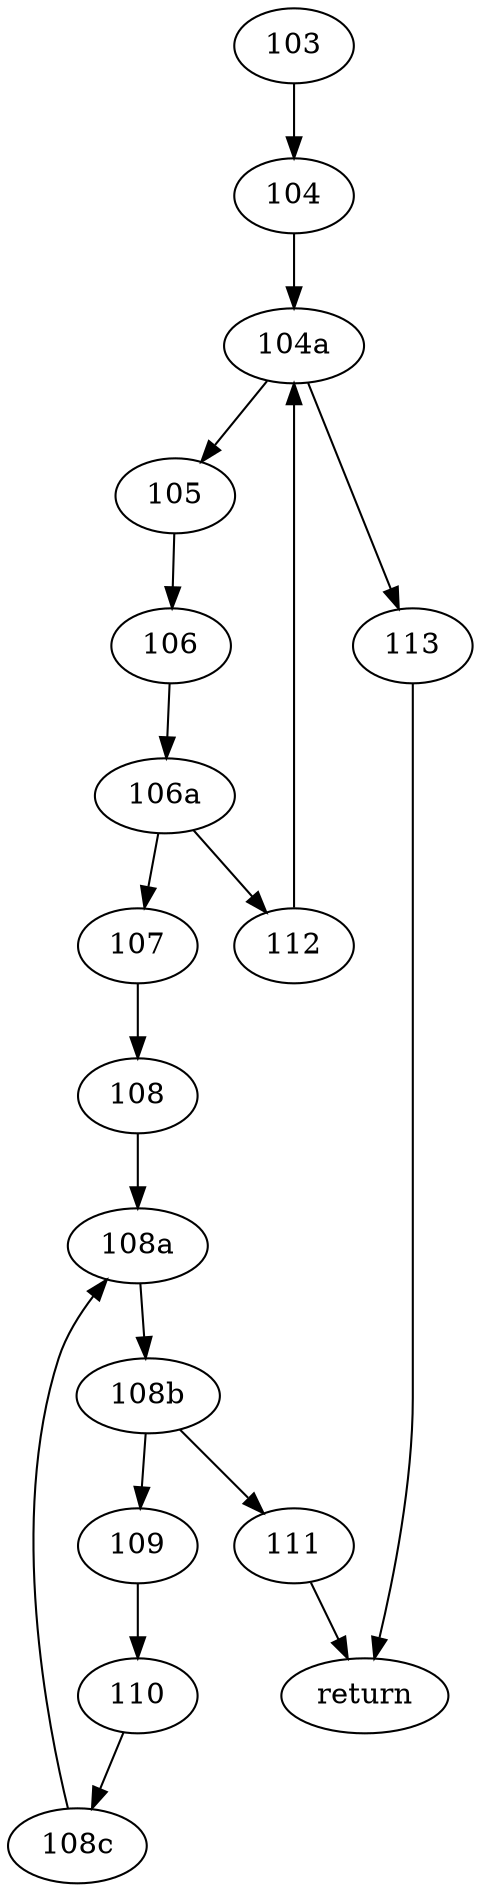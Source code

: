 digraph go {

	"103" -> "104";
	"104" -> "104a";
	"104a" -> "105";
	"105" -> "106";
	"106" -> "106a";
	"106a" -> "107";
	"107" -> "108";
	"108" -> "108a";
	"108a" -> "108b";
	"108b" -> "109";
	"109" -> "110";
	"110" -> "108c";
	"108c" -> "108a";
	"108b" -> "111";
	"111" -> "return";
	"106a" -> "112";
	"112" -> "104a";
	"104a" -> "113";
	"113" -> "return";

}
